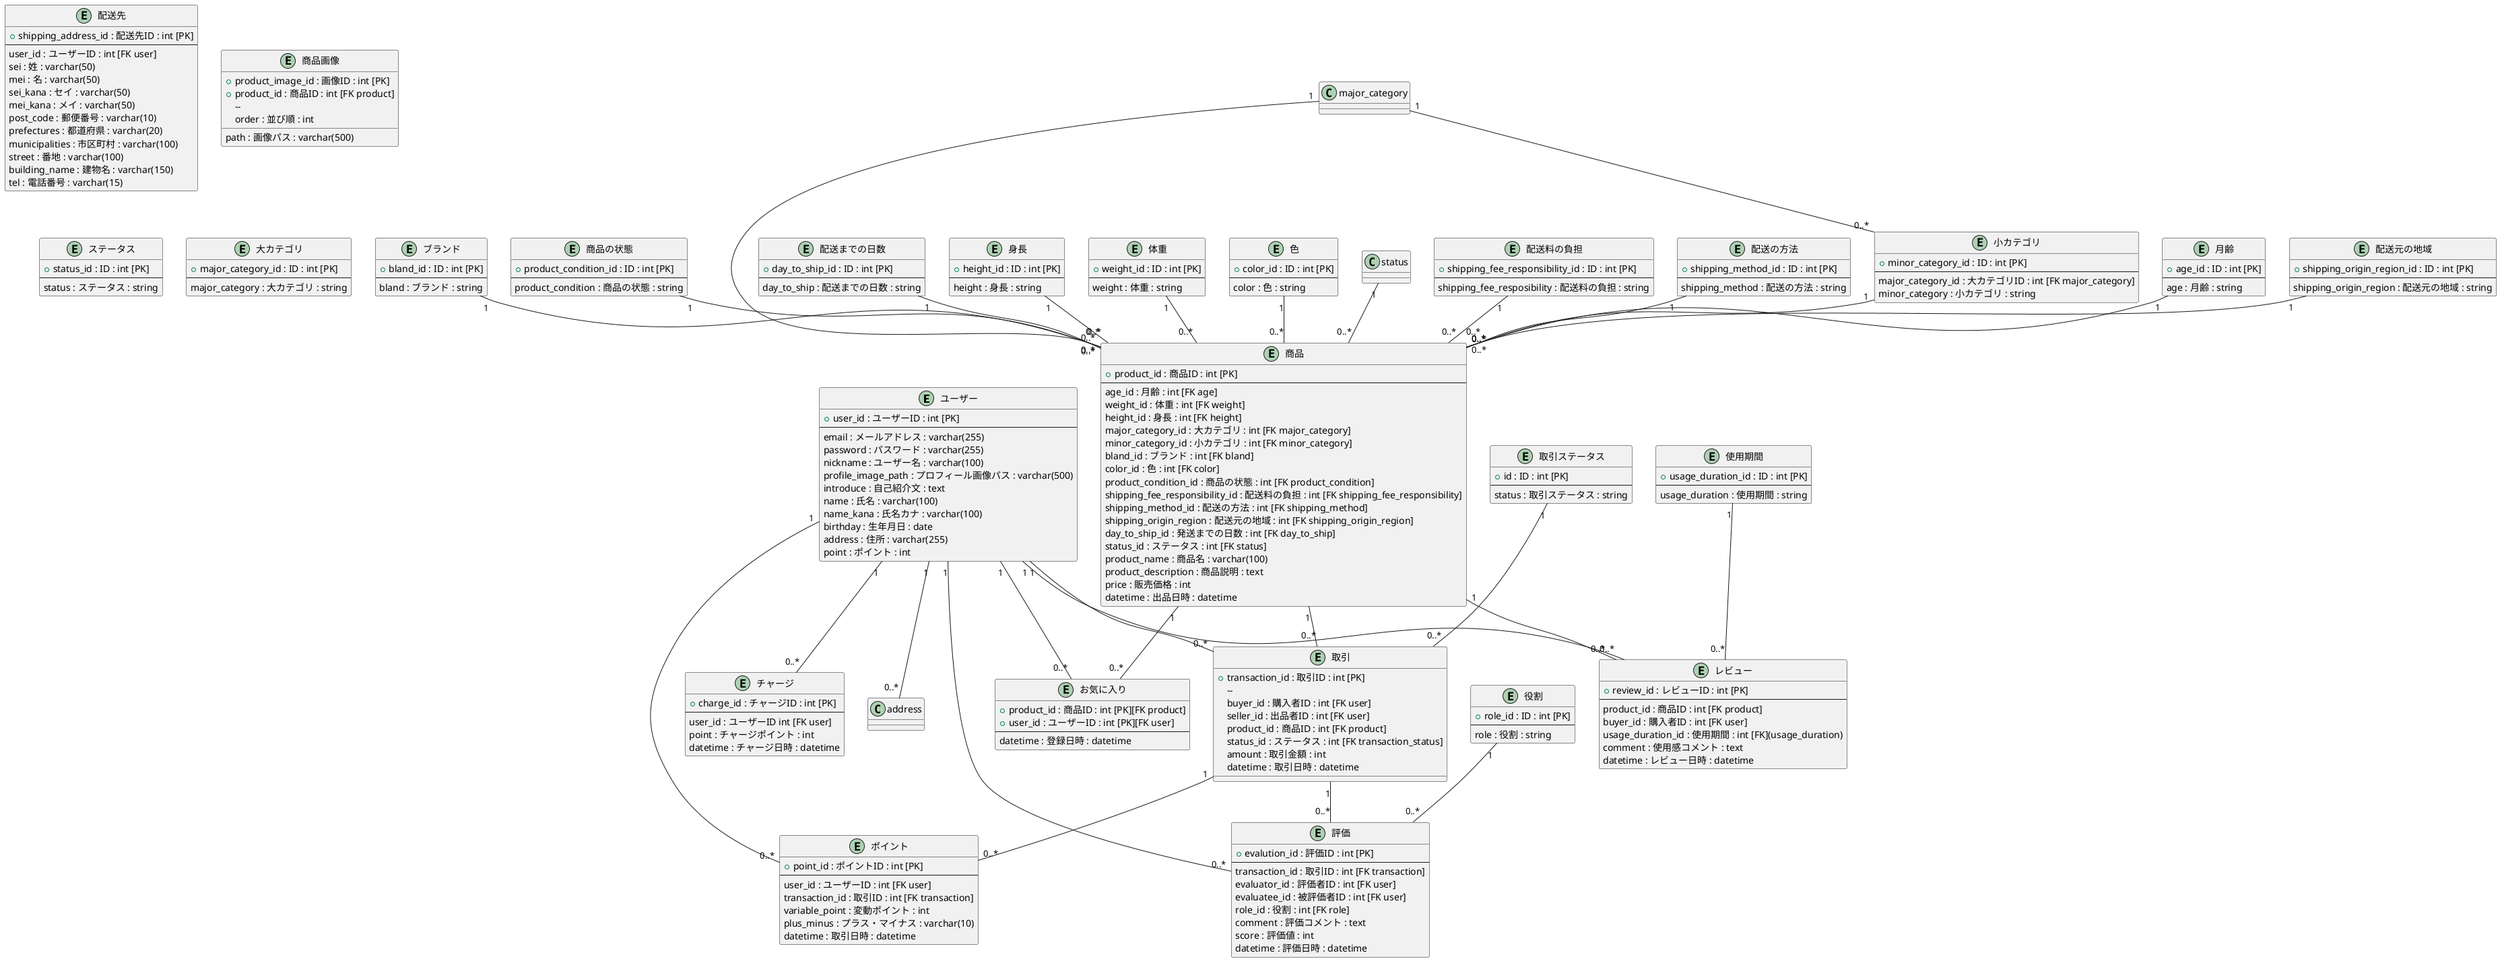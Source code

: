 @startuml

entity "ユーザー" as user {
  + user_id : ユーザーID : int [PK]
  --
  email : メールアドレス : varchar(255)
  password : パスワード : varchar(255)
  nickname : ユーザー名 : varchar(100)
  profile_image_path : プロフィール画像パス : varchar(500)
  introduce : 自己紹介文 : text
  name : 氏名 : varchar(100)
  name_kana : 氏名カナ : varchar(100)
  birthday : 生年月日 : date
  address : 住所 : varchar(255)
  point : ポイント : int
}

entity "配送先" as shipping_address {
  + shipping_address_id : 配送先ID : int [PK]
  --
  user_id : ユーザーID : int [FK user]
  sei : 姓 : varchar(50)
  mei : 名 : varchar(50)
  sei_kana : セイ : varchar(50)
  mei_kana : メイ : varchar(50)
  post_code : 郵便番号 : varchar(10)
  prefectures : 都道府県 : varchar(20)
  municipalities : 市区町村 : varchar(100)
  street : 番地 : varchar(100)
  building_name : 建物名 : varchar(150)
  tel : 電話番号 : varchar(15)
}

entity "取引" as transaction {
  + transaction_id : 取引ID : int [PK]
  -- 
  buyer_id : 購入者ID : int [FK user]
  seller_id : 出品者ID : int [FK user]
  product_id : 商品ID : int [FK product]
  status_id : ステータス : int [FK transaction_status]
  amount : 取引金額 : int
  datetime : 取引日時 : datetime
}

entity "ポイント" as point {
  + point_id : ポイントID : int [PK]
  --
  user_id : ユーザーID : int [FK user]
  transaction_id : 取引ID : int [FK transaction]
  variable_point : 変動ポイント : int
  plus_minus : プラス・マイナス : varchar(10)
  datetime : 取引日時 : datetime
}

entity "お気に入り" as favorite {
  + product_id : 商品ID : int [PK][FK product]
  + user_id : ユーザーID : int [PK][FK user]
  --
  datetime : 登録日時 : datetime
}

entity "取引ステータス" as transaction_status {
  + id : ID : int [PK]
  --
  status : 取引ステータス : string
}

entity "チャージ" as charge {
  + charge_id : チャージID : int [PK]
  --
  user_id : ユーザーID int [FK user]
  point : チャージポイント : int
  datetime : チャージ日時 : datetime
}

entity "レビュー" as review {
  + review_id : レビューID : int [PK]
  --
  product_id : 商品ID : int [FK product]
  buyer_id : 購入者ID : int [FK user]
  usage_duration_id : 使用期間 : int [FK](usage_duration)
  comment : 使用感コメント : text
  datetime : レビュー日時 : datetime
}

entity "商品" as product {
  + product_id : 商品ID : int [PK]
  --
  age_id : 月齢 : int [FK age]
  weight_id : 体重 : int [FK weight]
  height_id : 身長 : int [FK height]
  major_category_id : 大カテゴリ : int [FK major_category]
  minor_category_id : 小カテゴリ : int [FK minor_category]
  bland_id : ブランド : int [FK bland]
  color_id : 色 : int [FK color]
  product_condition_id : 商品の状態 : int [FK product_condition]
  shipping_fee_responsibility_id : 配送料の負担 : int [FK shipping_fee_responsibility]
  shipping_method_id : 配送の方法 : int [FK shipping_method]
  shipping_origin_region : 配送元の地域 : int [FK shipping_origin_region]
  day_to_ship_id : 発送までの日数 : int [FK day_to_ship]
  status_id : ステータス : int [FK status]
  product_name : 商品名 : varchar(100)
  product_description : 商品説明 : text
  price : 販売価格 : int
  datetime : 出品日時 : datetime
}

entity "商品画像" as product_image {
  + product_image_id : 画像ID : int [PK]
  + product_id : 商品ID : int [FK product]
  -- 
  path : 画像パス : varchar(500)
  order : 並び順 : int
}

entity "評価" as evaluation {
  + evalution_id : 評価ID : int [PK]
  --
  transaction_id : 取引ID : int [FK transaction]
  evaluator_id : 評価者ID : int [FK user]
  evaluatee_id : 被評価者ID : int [FK user]
  role_id : 役割 : int [FK role]
  comment : 評価コメント : text
  score : 評価値 : int
  datetime : 評価日時 : datetime
}

entity "配送料の負担" as shipping_fee_responsibility {
  + shipping_fee_responsibility_id : ID : int [PK]
  --
  shipping_fee_resposibility : 配送料の負担 : string
}

entity "配送の方法" as shipping_method {
  + shipping_method_id : ID : int [PK]
  --
  shipping_method : 配送の方法 : string
}

entity "配送元の地域" as shipping_origin_region {
  + shipping_origin_region_id : ID : int [PK]
  --
  shipping_origin_region : 配送元の地域 : string
}

entity "配送までの日数" as day_to_ship {
  + day_to_ship_id : ID : int [PK]
  --
  day_to_ship : 配送までの日数 : string
}

entity "ステータス" {
  + status_id : ID : int [PK]
  --
  status : ステータス : string
}

entity "役割" as role {
  + role_id : ID : int [PK]
  --
  role : 役割 : string
}

entity "月齢" as age {
  + age_id : ID : int [PK]
  --
  age : 月齢 : string
}

entity "体重" as weight {
  + weight_id : ID : int [PK]
  --
  weight : 体重 : string
}

entity "身長" as height {
  + height_id : ID : int [PK]
  --
  height : 身長 : string
}

entity "大カテゴリ" {
  + major_category_id : ID : int [PK]
  --
  major_category : 大カテゴリ : string
}

entity "小カテゴリ" as minor_category {
  + minor_category_id : ID : int [PK]
  --
  major_category_id : 大カテゴリID : int [FK major_category]
  minor_category : 小カテゴリ : string
}

entity "ブランド" as bland {
  + bland_id : ID : int [PK]
  --
  bland : ブランド : string
}

entity "色" as color {
  + color_id : ID : int [PK]
  --
  color : 色 : string
}

entity "商品の状態" as product_condition {
  + product_condition_id : ID : int [PK]
  --
  product_condition : 商品の状態 : string
}

entity "使用期間" as usage_duration {
  + usage_duration_id : ID : int [PK]
  --
  usage_duration : 使用期間 : string
}

user "1" -- "0..*" address
user "1" -- "0..*" transaction
product "1" -- "0..*" transaction
transaction_status "1" -- "0..*" transaction
user "1" -- "0..*" point
transaction "1" -- "0..*" point
product "1" -- "0..*" favorite
user "1" -- "0..*" favorite
user "1" -- "0..*" charge
product "1" -- "0..*" review
user "1" -- "0..*" review
age "1" -- "0..*" product
weight "1" -- "0..*" product
height "1" -- "0..*" product
major_category "1" -- "0..*" product
minor_category "1" -- "0..*" product
bland "1" -- "0..*" product
color "1" -- "0..*" product
product_condition "1" -- "0..*" product
shipping_fee_responsibility "1" -- "0..*" product
shipping_method "1" -- "0..*" product
shipping_origin_region "1" -- "0..*" product
day_to_ship "1" -- "0..*" product
status "1" -- "0..*" product
transaction "1" -- "0..*" evaluation
user "1" -- "0..*" evaluation
role "1" -- "0..*" evaluation
major_category "1" -- "0..*" minor_category
usage_duration "1" -- "0..*" review
@enduml
